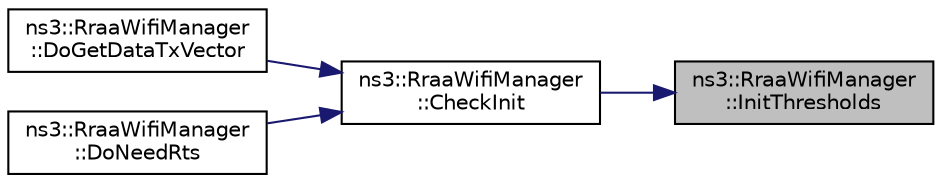 digraph "ns3::RraaWifiManager::InitThresholds"
{
 // LATEX_PDF_SIZE
  edge [fontname="Helvetica",fontsize="10",labelfontname="Helvetica",labelfontsize="10"];
  node [fontname="Helvetica",fontsize="10",shape=record];
  rankdir="RL";
  Node1 [label="ns3::RraaWifiManager\l::InitThresholds",height=0.2,width=0.4,color="black", fillcolor="grey75", style="filled", fontcolor="black",tooltip="Initialize the thresholds internal list for the given station."];
  Node1 -> Node2 [dir="back",color="midnightblue",fontsize="10",style="solid",fontname="Helvetica"];
  Node2 [label="ns3::RraaWifiManager\l::CheckInit",height=0.2,width=0.4,color="black", fillcolor="white", style="filled",URL="$classns3_1_1_rraa_wifi_manager.html#a14709913f823ce57563d4672a877d4c5",tooltip="Check for initializations."];
  Node2 -> Node3 [dir="back",color="midnightblue",fontsize="10",style="solid",fontname="Helvetica"];
  Node3 [label="ns3::RraaWifiManager\l::DoGetDataTxVector",height=0.2,width=0.4,color="black", fillcolor="white", style="filled",URL="$classns3_1_1_rraa_wifi_manager.html#acc7f56a51e22431479e1d534ad7ece84",tooltip=" "];
  Node2 -> Node4 [dir="back",color="midnightblue",fontsize="10",style="solid",fontname="Helvetica"];
  Node4 [label="ns3::RraaWifiManager\l::DoNeedRts",height=0.2,width=0.4,color="black", fillcolor="white", style="filled",URL="$classns3_1_1_rraa_wifi_manager.html#aa228dec3436e996ed5194015fef3c06d",tooltip=" "];
}
